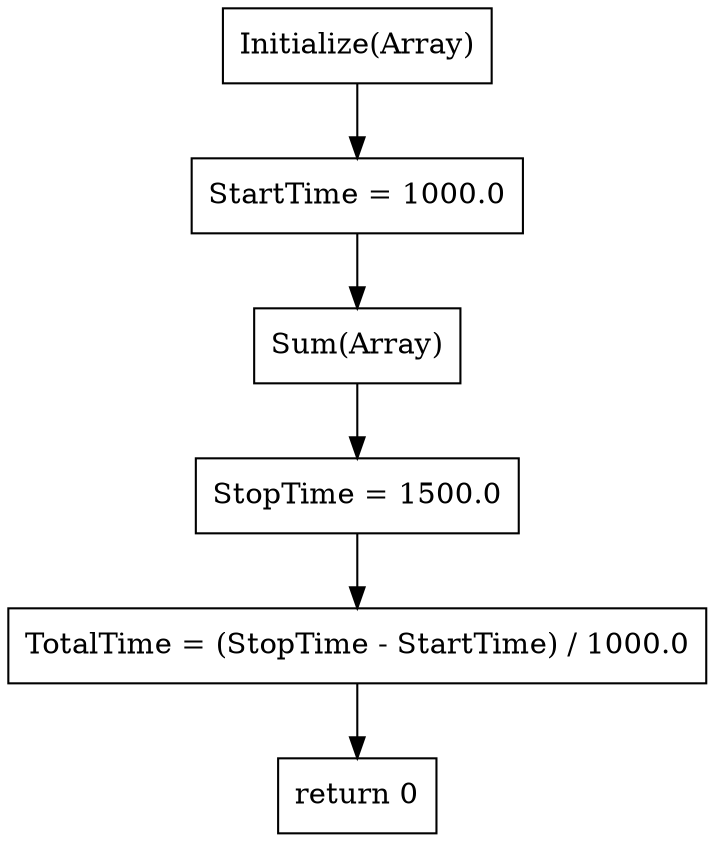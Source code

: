 digraph Test_CFG {
    node [shape=box];
    N1 [label="Initialize(Array)"];
    N2 [label="StartTime = 1000.0"];
    N3 [label="Sum(Array)"];
    N4 [label="StopTime = 1500.0"];
    N5 [label="TotalTime = (StopTime - StartTime) / 1000.0"];
    N6 [label="return 0"];
    N1 -> N2;
    N2 -> N3;
    N3 -> N4;
    N4 -> N5;
    N5 -> N6;
}